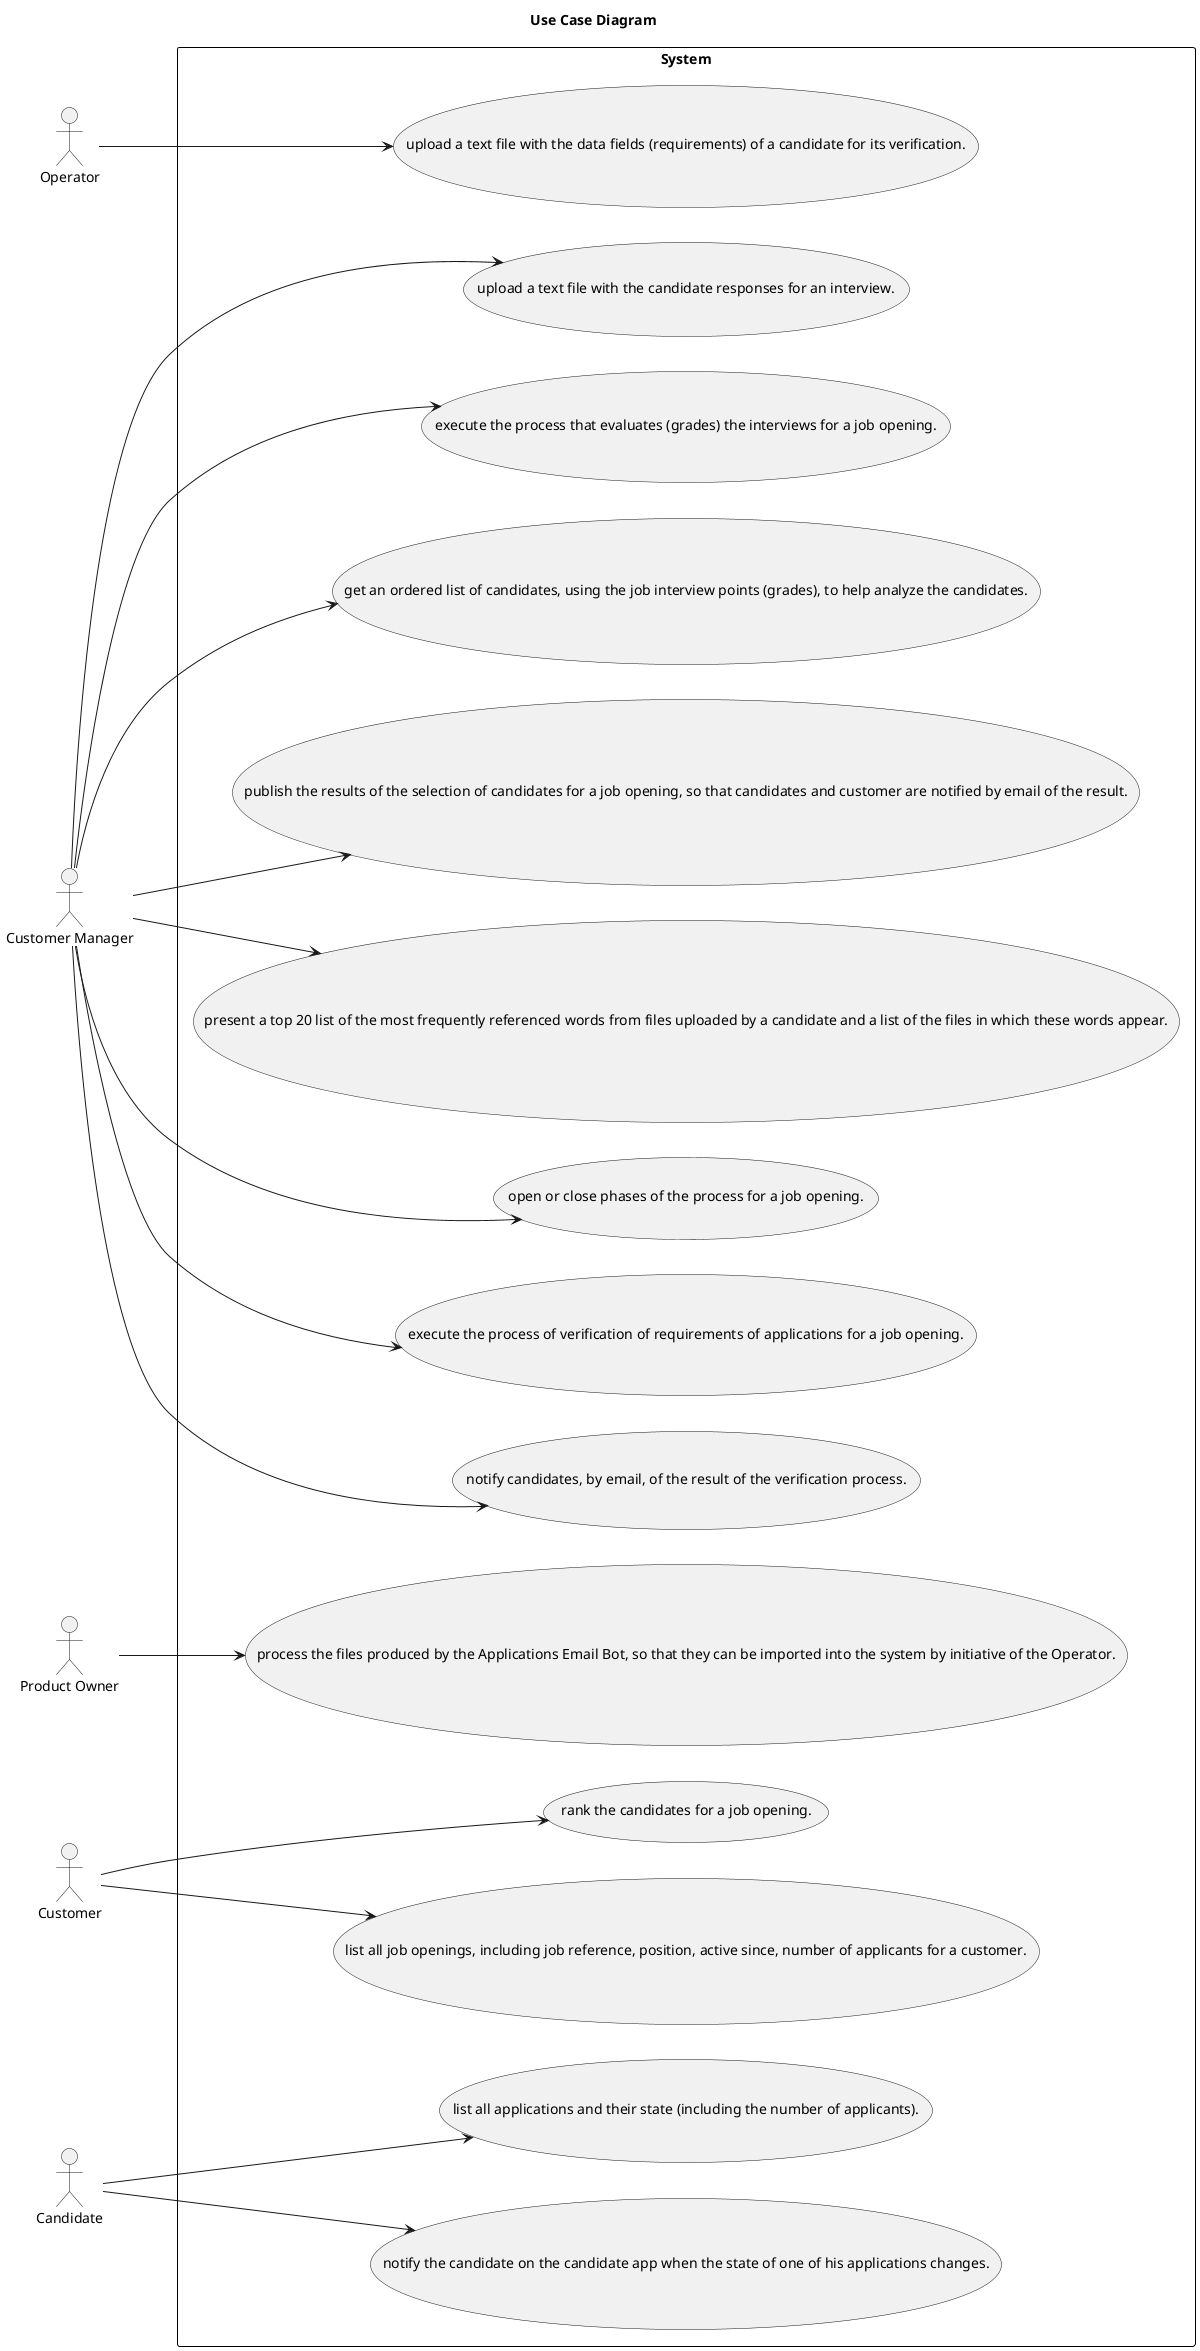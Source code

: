 @startuml
'skinparam monochrome true
skinparam packageStyle rectangle
'skinparam shadowing false

skinparam rectangle{
    BorderColor black
}

left to right direction

actor "Operator" as operator
actor "Customer Manager" as customerManager
actor "Product Owner" as productOwner
actor "Customer" as customer
actor "Candidate" as candidate

title "Use Case Diagram"

rectangle "System" as backoffice {

    usecase "rank the candidates for a job opening."
    usecase "open or close phases of the process for a job opening."
    usecase "execute the process of verification of requirements of applications for a job opening."
    usecase "notify candidates, by email, of the result of the verification process."
    usecase "upload a text file with the candidate responses for an interview."
    usecase "execute the process that evaluates (grades) the interviews for a job opening."
    usecase "get an ordered list of candidates, using the job interview points (grades), to help analyze the candidates."
    usecase "publish the results of the selection of candidates for a job opening, so that candidates and customer are notified by email of the result."
    usecase "process the files produced by the Applications Email Bot, so that they can be imported into the system by initiative of the Operator."
    usecase "upload a text file with the data fields (requirements) of a candidate for its verification."
    usecase "list all applications and their state (including the number of applicants)."
    usecase "notify the candidate on the candidate app when the state of one of his applications changes."
    usecase "list all job openings, including job reference, position, active since, number of applicants for a customer."
    usecase "present a top 20 list of the most frequently referenced words from files uploaded by a candidate and a list of the files in which these words appear."


    candidate --> "notify the candidate on the candidate app when the state of one of his applications changes."
    candidate --> "list all applications and their state (including the number of applicants)."

    customer --> "list all job openings, including job reference, position, active since, number of applicants for a customer."

    customerManager --> "present a top 20 list of the most frequently referenced words from files uploaded by a candidate and a list of the files in which these words appear."
        customerManager --> "publish the results of the selection of candidates for a job opening, so that candidates and customer are notified by email of the result."
        customerManager --> "get an ordered list of candidates, using the job interview points (grades), to help analyze the candidates."
        customerManager --> "execute the process that evaluates (grades) the interviews for a job opening."
        customerManager --> "upload a text file with the candidate responses for an interview."
        customerManager --> "notify candidates, by email, of the result of the verification process."
        customerManager --> "execute the process of verification of requirements of applications for a job opening."
        customerManager --> "open or close phases of the process for a job opening."
        customer --> "rank the candidates for a job opening."

    operator --> "upload a text file with the data fields (requirements) of a candidate for its verification."

    productOwner --> "process the files produced by the Applications Email Bot, so that they can be imported into the system by initiative of the Operator."

}


@enduml